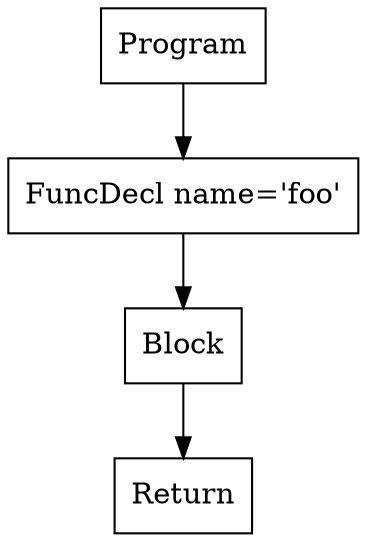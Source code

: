 digraph AST {
3 [shape=box, label="Return"];
2 [shape=box, label="Block"];
2 -> 3;
1 [shape=box, label="FuncDecl name='foo'"];
1 -> 2;
0 [shape=box, label="Program"];
0 -> 1;
}
